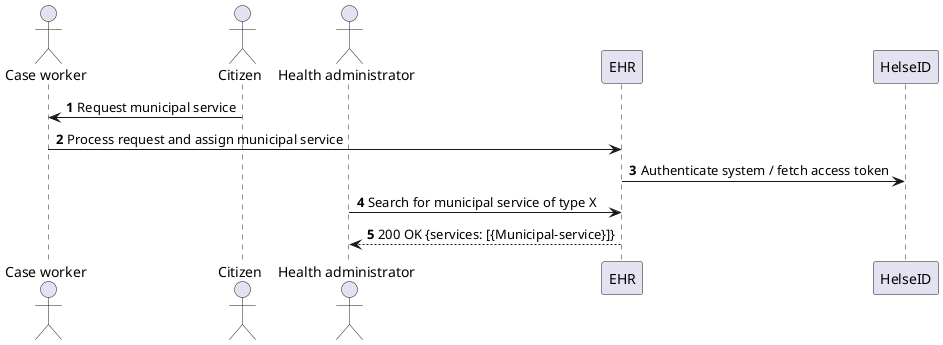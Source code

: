 @startuml
'https://plantuml.com/sequence-diagram

autonumber
actor "Case worker" as caseworker
actor "Citizen" as citizen
actor "Health administrator" as administrator
participant "EHR" as aehr
participant "HelseID" as helseID

caseworker <- citizen: Request municipal service
caseworker -> aehr: Process request and assign municipal service
aehr -> helseID: Authenticate system / fetch access token
administrator -> aehr: Search for municipal service of type X
aehr --> administrator: 200 OK {services: [{Municipal-service}]}
@enduml